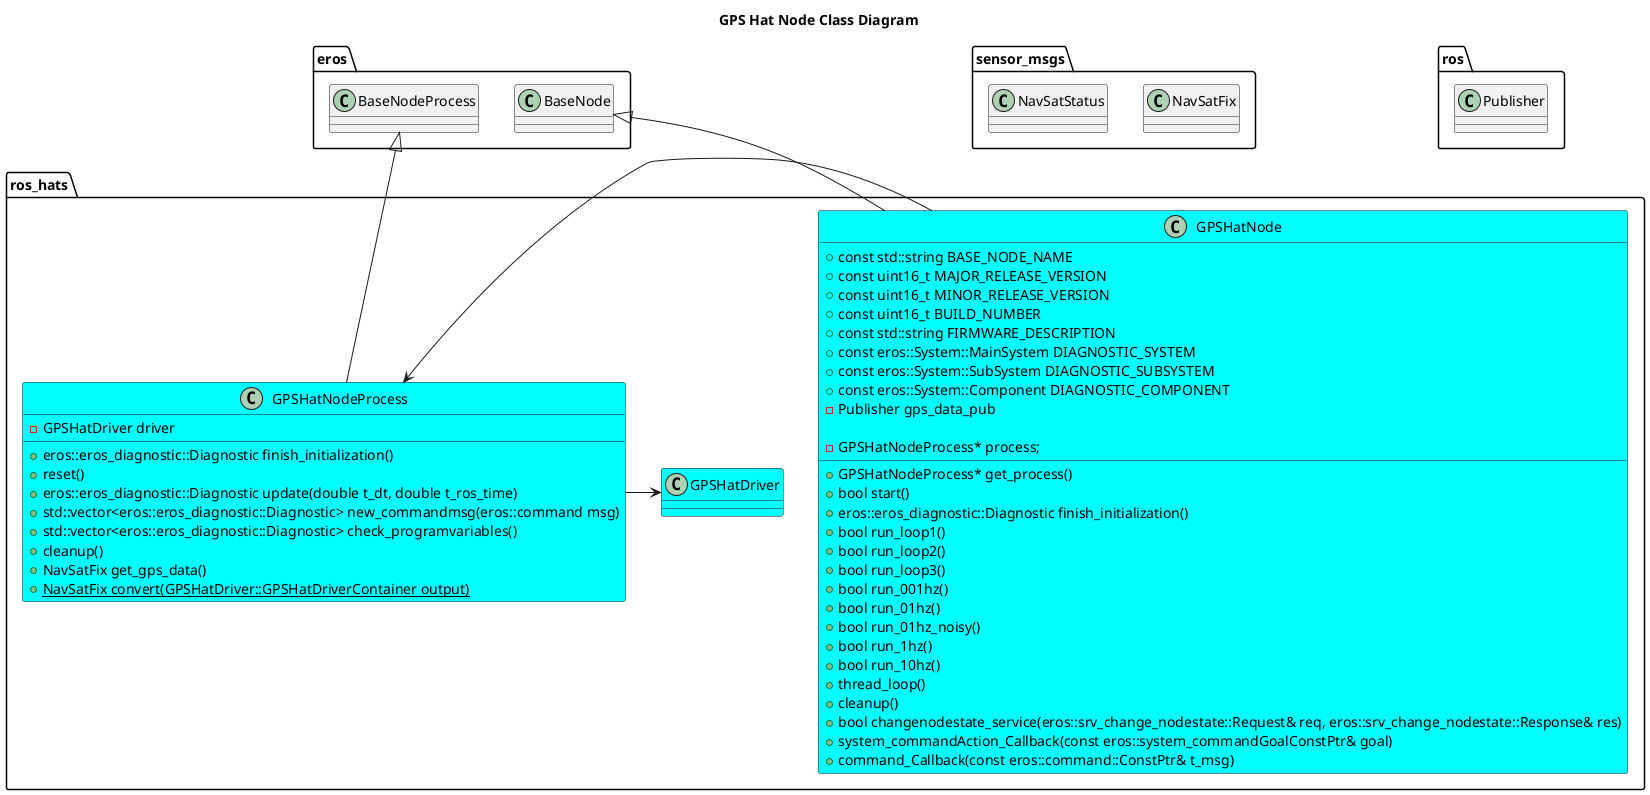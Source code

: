 @startuml
title GPS Hat Node Class Diagram
package sensor_msgs {
  class NavSatFix
  class NavSatStatus
}
package ros {
  class Publisher
}
package eros {
  class BaseNode
  class BaseNodeProcess
}

package ros_hats {
  class GPSHatNode #Cyan {
      +const std::string BASE_NODE_NAME
      +const uint16_t MAJOR_RELEASE_VERSION
      +const uint16_t MINOR_RELEASE_VERSION
      +const uint16_t BUILD_NUMBER
      +const std::string FIRMWARE_DESCRIPTION
      +const eros::System::MainSystem DIAGNOSTIC_SYSTEM
      +const eros::System::SubSystem DIAGNOSTIC_SUBSYSTEM
      +const eros::System::Component DIAGNOSTIC_COMPONENT
      +GPSHatNodeProcess* get_process()
      +bool start()
      +eros::eros_diagnostic::Diagnostic finish_initialization()
      +bool run_loop1()
      +bool run_loop2()
      +bool run_loop3()
      +bool run_001hz()
      +bool run_01hz()
      +bool run_01hz_noisy()
      +bool run_1hz()
      +bool run_10hz()
      +thread_loop()
      +cleanup()
      +bool changenodestate_service(eros::srv_change_nodestate::Request& req, eros::srv_change_nodestate::Response& res)
      +system_commandAction_Callback(const eros::system_commandGoalConstPtr& goal)
      +command_Callback(const eros::command::ConstPtr& t_msg)
      -Publisher gps_data_pub

      -GPSHatNodeProcess* process;
  }
  class GPSHatNodeProcess #Cyan {
      +eros::eros_diagnostic::Diagnostic finish_initialization()
      +reset()
      +eros::eros_diagnostic::Diagnostic update(double t_dt, double t_ros_time)
      +std::vector<eros::eros_diagnostic::Diagnostic> new_commandmsg(eros::command msg)
      +std::vector<eros::eros_diagnostic::Diagnostic> check_programvariables()
      +cleanup()
      +NavSatFix get_gps_data()
      +{static} NavSatFix convert(GPSHatDriver::GPSHatDriverContainer output)
      -GPSHatDriver driver

  }
  class GPSHatDriver #Cyan 
  BaseNode <|-- GPSHatNode
  BaseNodeProcess <|-- GPSHatNodeProcess
  GPSHatNode -> GPSHatNodeProcess
  GPSHatNodeProcess -> GPSHatDriver
}
@enduml